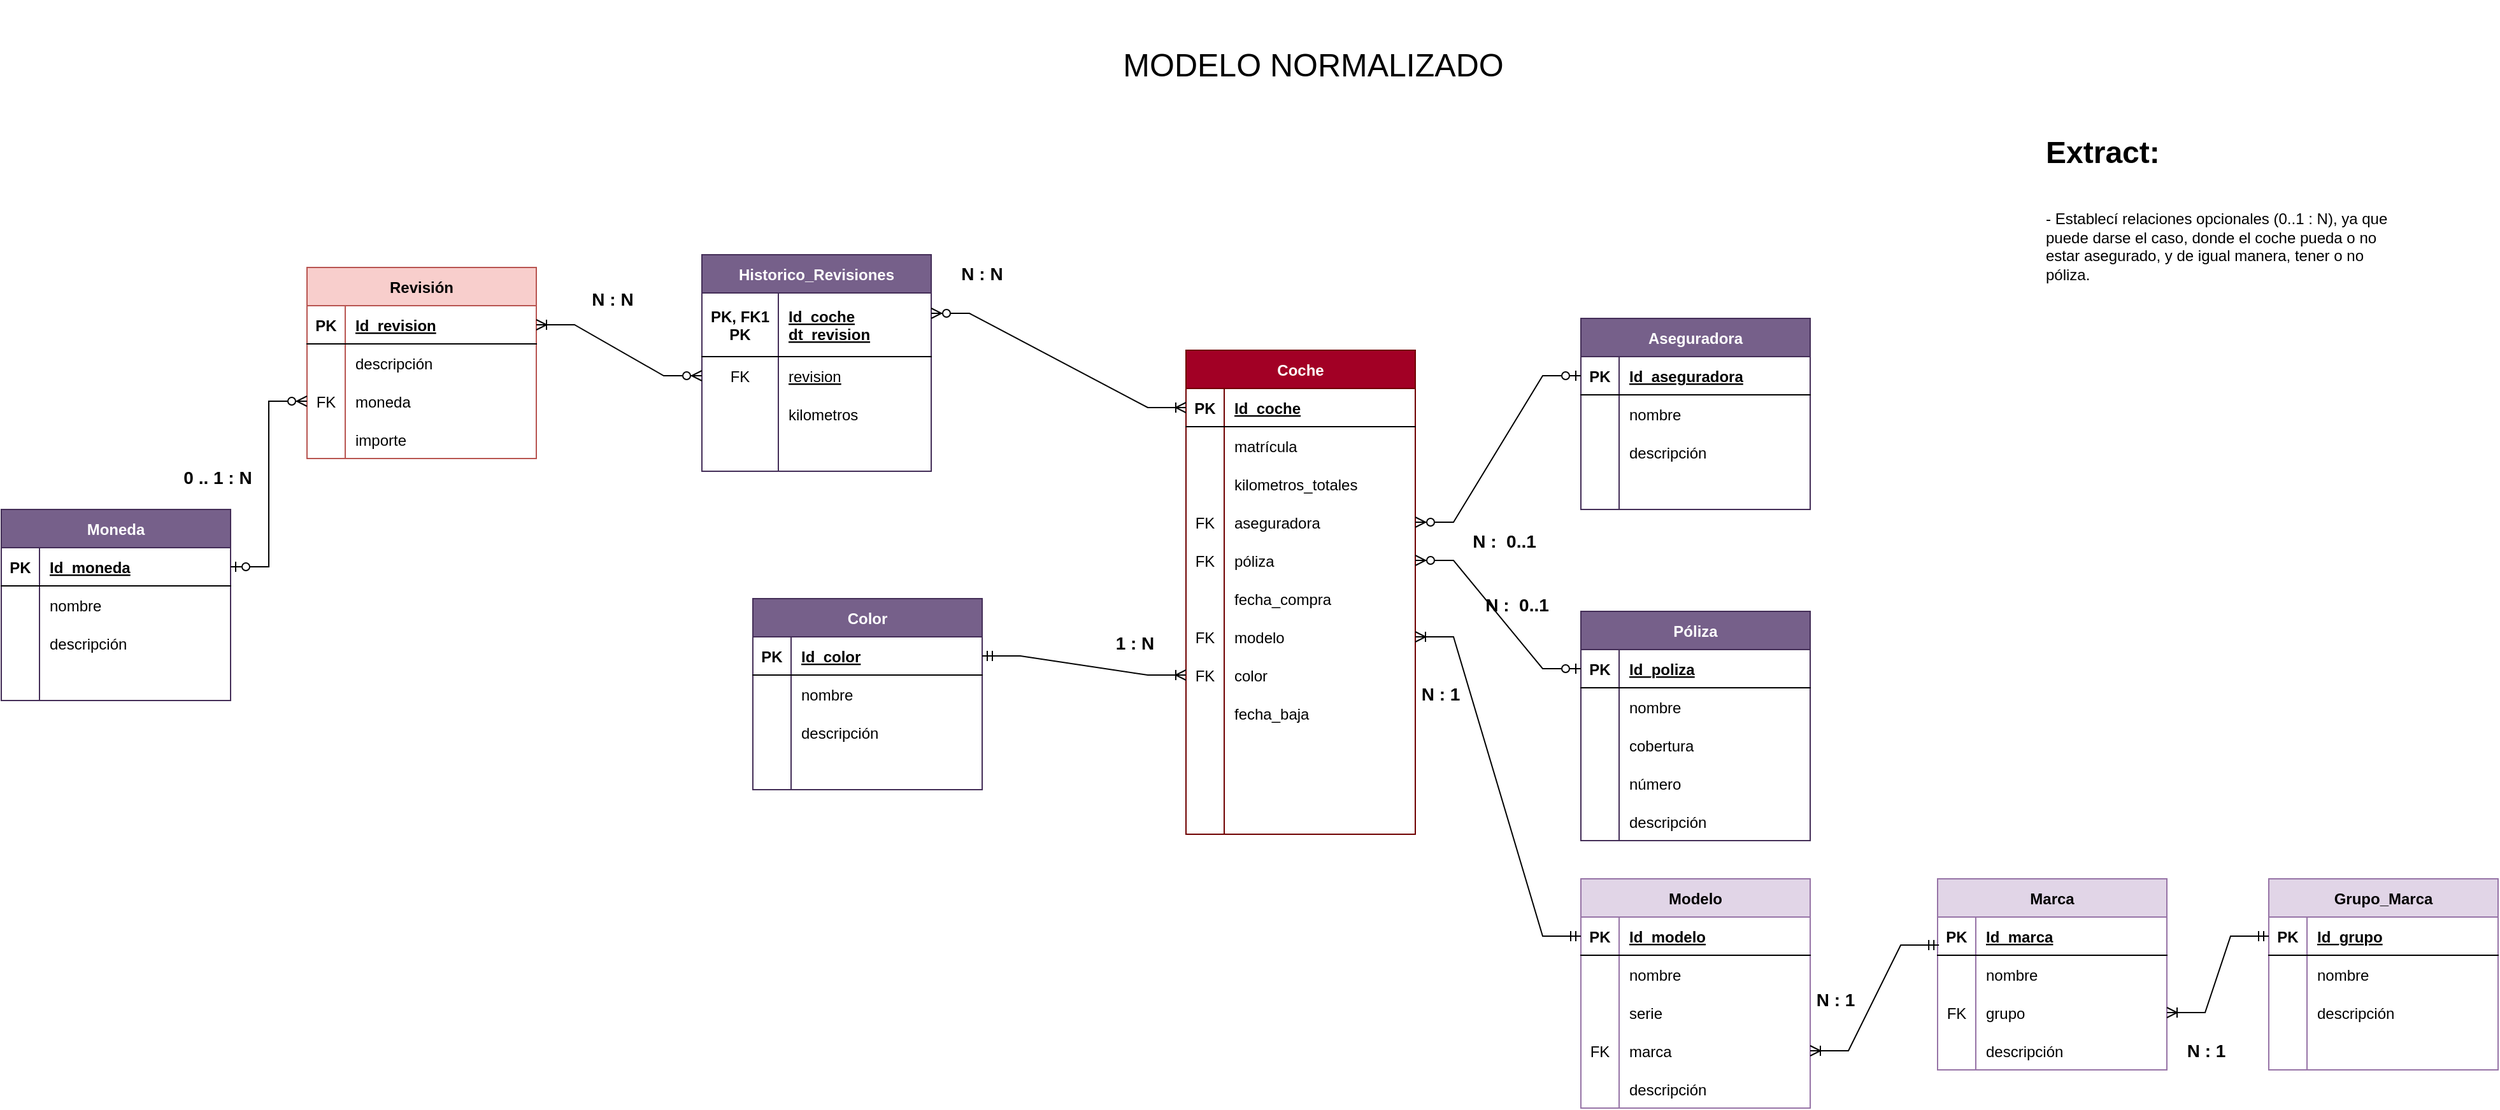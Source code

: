 <mxfile version="20.8.10" type="device" pages="2"><diagram name="Página-1" id="Ttzqd0KKQvtKkeC0jYuQ"><mxGraphModel dx="2261" dy="2076" grid="1" gridSize="10" guides="1" tooltips="1" connect="1" arrows="1" fold="1" page="1" pageScale="1" pageWidth="827" pageHeight="1169" math="0" shadow="0"><root><mxCell id="0"/><mxCell id="1" parent="0"/><mxCell id="eemQWRP7Z3--IXU_xwRp-30" value="Coche" style="shape=table;startSize=30;container=1;collapsible=1;childLayout=tableLayout;fixedRows=1;rowLines=0;fontStyle=1;align=center;resizeLast=1;fillColor=#a20025;fontColor=#ffffff;strokeColor=#6F0000;" parent="1" vertex="1"><mxGeometry x="410" y="165" width="180" height="380" as="geometry"/></mxCell><mxCell id="eemQWRP7Z3--IXU_xwRp-31" value="" style="shape=tableRow;horizontal=0;startSize=0;swimlaneHead=0;swimlaneBody=0;fillColor=none;collapsible=0;dropTarget=0;points=[[0,0.5],[1,0.5]];portConstraint=eastwest;top=0;left=0;right=0;bottom=1;" parent="eemQWRP7Z3--IXU_xwRp-30" vertex="1"><mxGeometry y="30" width="180" height="30" as="geometry"/></mxCell><mxCell id="eemQWRP7Z3--IXU_xwRp-32" value="PK" style="shape=partialRectangle;connectable=0;fillColor=none;top=0;left=0;bottom=0;right=0;fontStyle=1;overflow=hidden;" parent="eemQWRP7Z3--IXU_xwRp-31" vertex="1"><mxGeometry width="30" height="30" as="geometry"><mxRectangle width="30" height="30" as="alternateBounds"/></mxGeometry></mxCell><mxCell id="eemQWRP7Z3--IXU_xwRp-33" value="Id_coche" style="shape=partialRectangle;connectable=0;fillColor=none;top=0;left=0;bottom=0;right=0;align=left;spacingLeft=6;fontStyle=5;overflow=hidden;" parent="eemQWRP7Z3--IXU_xwRp-31" vertex="1"><mxGeometry x="30" width="150" height="30" as="geometry"><mxRectangle width="150" height="30" as="alternateBounds"/></mxGeometry></mxCell><mxCell id="eemQWRP7Z3--IXU_xwRp-34" value="" style="shape=tableRow;horizontal=0;startSize=0;swimlaneHead=0;swimlaneBody=0;fillColor=none;collapsible=0;dropTarget=0;points=[[0,0.5],[1,0.5]];portConstraint=eastwest;top=0;left=0;right=0;bottom=0;" parent="eemQWRP7Z3--IXU_xwRp-30" vertex="1"><mxGeometry y="60" width="180" height="30" as="geometry"/></mxCell><mxCell id="eemQWRP7Z3--IXU_xwRp-35" value="" style="shape=partialRectangle;connectable=0;fillColor=none;top=0;left=0;bottom=0;right=0;editable=1;overflow=hidden;" parent="eemQWRP7Z3--IXU_xwRp-34" vertex="1"><mxGeometry width="30" height="30" as="geometry"><mxRectangle width="30" height="30" as="alternateBounds"/></mxGeometry></mxCell><mxCell id="eemQWRP7Z3--IXU_xwRp-36" value="matrícula" style="shape=partialRectangle;connectable=0;fillColor=none;top=0;left=0;bottom=0;right=0;align=left;spacingLeft=6;overflow=hidden;" parent="eemQWRP7Z3--IXU_xwRp-34" vertex="1"><mxGeometry x="30" width="150" height="30" as="geometry"><mxRectangle width="150" height="30" as="alternateBounds"/></mxGeometry></mxCell><mxCell id="eemQWRP7Z3--IXU_xwRp-40" value="" style="shape=tableRow;horizontal=0;startSize=0;swimlaneHead=0;swimlaneBody=0;fillColor=none;collapsible=0;dropTarget=0;points=[[0,0.5],[1,0.5]];portConstraint=eastwest;top=0;left=0;right=0;bottom=0;" parent="eemQWRP7Z3--IXU_xwRp-30" vertex="1"><mxGeometry y="90" width="180" height="30" as="geometry"/></mxCell><mxCell id="eemQWRP7Z3--IXU_xwRp-41" value="" style="shape=partialRectangle;connectable=0;fillColor=none;top=0;left=0;bottom=0;right=0;editable=1;overflow=hidden;" parent="eemQWRP7Z3--IXU_xwRp-40" vertex="1"><mxGeometry width="30" height="30" as="geometry"><mxRectangle width="30" height="30" as="alternateBounds"/></mxGeometry></mxCell><mxCell id="eemQWRP7Z3--IXU_xwRp-42" value="kilometros_totales" style="shape=partialRectangle;connectable=0;fillColor=none;top=0;left=0;bottom=0;right=0;align=left;spacingLeft=6;overflow=hidden;" parent="eemQWRP7Z3--IXU_xwRp-40" vertex="1"><mxGeometry x="30" width="150" height="30" as="geometry"><mxRectangle width="150" height="30" as="alternateBounds"/></mxGeometry></mxCell><mxCell id="eemQWRP7Z3--IXU_xwRp-43" value="" style="shape=tableRow;horizontal=0;startSize=0;swimlaneHead=0;swimlaneBody=0;fillColor=none;collapsible=0;dropTarget=0;points=[[0,0.5],[1,0.5]];portConstraint=eastwest;top=0;left=0;right=0;bottom=0;" parent="eemQWRP7Z3--IXU_xwRp-30" vertex="1"><mxGeometry y="120" width="180" height="30" as="geometry"/></mxCell><mxCell id="eemQWRP7Z3--IXU_xwRp-44" value="FK" style="shape=partialRectangle;connectable=0;fillColor=none;top=0;left=0;bottom=0;right=0;editable=1;overflow=hidden;" parent="eemQWRP7Z3--IXU_xwRp-43" vertex="1"><mxGeometry width="30" height="30" as="geometry"><mxRectangle width="30" height="30" as="alternateBounds"/></mxGeometry></mxCell><mxCell id="eemQWRP7Z3--IXU_xwRp-45" value="aseguradora " style="shape=partialRectangle;connectable=0;fillColor=none;top=0;left=0;bottom=0;right=0;align=left;spacingLeft=6;overflow=hidden;" parent="eemQWRP7Z3--IXU_xwRp-43" vertex="1"><mxGeometry x="30" width="150" height="30" as="geometry"><mxRectangle width="150" height="30" as="alternateBounds"/></mxGeometry></mxCell><mxCell id="eemQWRP7Z3--IXU_xwRp-46" value="" style="shape=tableRow;horizontal=0;startSize=0;swimlaneHead=0;swimlaneBody=0;fillColor=none;collapsible=0;dropTarget=0;points=[[0,0.5],[1,0.5]];portConstraint=eastwest;top=0;left=0;right=0;bottom=0;" parent="eemQWRP7Z3--IXU_xwRp-30" vertex="1"><mxGeometry y="150" width="180" height="30" as="geometry"/></mxCell><mxCell id="eemQWRP7Z3--IXU_xwRp-47" value="FK" style="shape=partialRectangle;connectable=0;fillColor=none;top=0;left=0;bottom=0;right=0;editable=1;overflow=hidden;" parent="eemQWRP7Z3--IXU_xwRp-46" vertex="1"><mxGeometry width="30" height="30" as="geometry"><mxRectangle width="30" height="30" as="alternateBounds"/></mxGeometry></mxCell><mxCell id="eemQWRP7Z3--IXU_xwRp-48" value="póliza  " style="shape=partialRectangle;connectable=0;fillColor=none;top=0;left=0;bottom=0;right=0;align=left;spacingLeft=6;overflow=hidden;" parent="eemQWRP7Z3--IXU_xwRp-46" vertex="1"><mxGeometry x="30" width="150" height="30" as="geometry"><mxRectangle width="150" height="30" as="alternateBounds"/></mxGeometry></mxCell><mxCell id="eemQWRP7Z3--IXU_xwRp-49" value="" style="shape=tableRow;horizontal=0;startSize=0;swimlaneHead=0;swimlaneBody=0;fillColor=none;collapsible=0;dropTarget=0;points=[[0,0.5],[1,0.5]];portConstraint=eastwest;top=0;left=0;right=0;bottom=0;" parent="eemQWRP7Z3--IXU_xwRp-30" vertex="1"><mxGeometry y="180" width="180" height="30" as="geometry"/></mxCell><mxCell id="eemQWRP7Z3--IXU_xwRp-50" value="" style="shape=partialRectangle;connectable=0;fillColor=none;top=0;left=0;bottom=0;right=0;editable=1;overflow=hidden;" parent="eemQWRP7Z3--IXU_xwRp-49" vertex="1"><mxGeometry width="30" height="30" as="geometry"><mxRectangle width="30" height="30" as="alternateBounds"/></mxGeometry></mxCell><mxCell id="eemQWRP7Z3--IXU_xwRp-51" value="fecha_compra" style="shape=partialRectangle;connectable=0;fillColor=none;top=0;left=0;bottom=0;right=0;align=left;spacingLeft=6;overflow=hidden;" parent="eemQWRP7Z3--IXU_xwRp-49" vertex="1"><mxGeometry x="30" width="150" height="30" as="geometry"><mxRectangle width="150" height="30" as="alternateBounds"/></mxGeometry></mxCell><mxCell id="eemQWRP7Z3--IXU_xwRp-52" value="" style="shape=tableRow;horizontal=0;startSize=0;swimlaneHead=0;swimlaneBody=0;fillColor=none;collapsible=0;dropTarget=0;points=[[0,0.5],[1,0.5]];portConstraint=eastwest;top=0;left=0;right=0;bottom=0;" parent="eemQWRP7Z3--IXU_xwRp-30" vertex="1"><mxGeometry y="210" width="180" height="30" as="geometry"/></mxCell><mxCell id="eemQWRP7Z3--IXU_xwRp-53" value="FK" style="shape=partialRectangle;connectable=0;fillColor=none;top=0;left=0;bottom=0;right=0;editable=1;overflow=hidden;" parent="eemQWRP7Z3--IXU_xwRp-52" vertex="1"><mxGeometry width="30" height="30" as="geometry"><mxRectangle width="30" height="30" as="alternateBounds"/></mxGeometry></mxCell><mxCell id="eemQWRP7Z3--IXU_xwRp-54" value="modelo " style="shape=partialRectangle;connectable=0;fillColor=none;top=0;left=0;bottom=0;right=0;align=left;spacingLeft=6;overflow=hidden;" parent="eemQWRP7Z3--IXU_xwRp-52" vertex="1"><mxGeometry x="30" width="150" height="30" as="geometry"><mxRectangle width="150" height="30" as="alternateBounds"/></mxGeometry></mxCell><mxCell id="eemQWRP7Z3--IXU_xwRp-61" value="" style="shape=tableRow;horizontal=0;startSize=0;swimlaneHead=0;swimlaneBody=0;fillColor=none;collapsible=0;dropTarget=0;points=[[0,0.5],[1,0.5]];portConstraint=eastwest;top=0;left=0;right=0;bottom=0;" parent="eemQWRP7Z3--IXU_xwRp-30" vertex="1"><mxGeometry y="240" width="180" height="30" as="geometry"/></mxCell><mxCell id="eemQWRP7Z3--IXU_xwRp-62" value="FK" style="shape=partialRectangle;connectable=0;fillColor=none;top=0;left=0;bottom=0;right=0;editable=1;overflow=hidden;" parent="eemQWRP7Z3--IXU_xwRp-61" vertex="1"><mxGeometry width="30" height="30" as="geometry"><mxRectangle width="30" height="30" as="alternateBounds"/></mxGeometry></mxCell><mxCell id="eemQWRP7Z3--IXU_xwRp-63" value="color" style="shape=partialRectangle;connectable=0;fillColor=none;top=0;left=0;bottom=0;right=0;align=left;spacingLeft=6;overflow=hidden;" parent="eemQWRP7Z3--IXU_xwRp-61" vertex="1"><mxGeometry x="30" width="150" height="30" as="geometry"><mxRectangle width="150" height="30" as="alternateBounds"/></mxGeometry></mxCell><mxCell id="eemQWRP7Z3--IXU_xwRp-64" value="" style="shape=tableRow;horizontal=0;startSize=0;swimlaneHead=0;swimlaneBody=0;fillColor=none;collapsible=0;dropTarget=0;points=[[0,0.5],[1,0.5]];portConstraint=eastwest;top=0;left=0;right=0;bottom=0;" parent="eemQWRP7Z3--IXU_xwRp-30" vertex="1"><mxGeometry y="270" width="180" height="30" as="geometry"/></mxCell><mxCell id="eemQWRP7Z3--IXU_xwRp-65" value="" style="shape=partialRectangle;connectable=0;fillColor=none;top=0;left=0;bottom=0;right=0;editable=1;overflow=hidden;" parent="eemQWRP7Z3--IXU_xwRp-64" vertex="1"><mxGeometry width="30" height="30" as="geometry"><mxRectangle width="30" height="30" as="alternateBounds"/></mxGeometry></mxCell><mxCell id="eemQWRP7Z3--IXU_xwRp-66" value="fecha_baja " style="shape=partialRectangle;connectable=0;fillColor=none;top=0;left=0;bottom=0;right=0;align=left;spacingLeft=6;overflow=hidden;" parent="eemQWRP7Z3--IXU_xwRp-64" vertex="1"><mxGeometry x="30" width="150" height="30" as="geometry"><mxRectangle width="150" height="30" as="alternateBounds"/></mxGeometry></mxCell><mxCell id="eemQWRP7Z3--IXU_xwRp-58" value="" style="shape=tableRow;horizontal=0;startSize=0;swimlaneHead=0;swimlaneBody=0;fillColor=none;collapsible=0;dropTarget=0;points=[[0,0.5],[1,0.5]];portConstraint=eastwest;top=0;left=0;right=0;bottom=0;" parent="eemQWRP7Z3--IXU_xwRp-30" vertex="1"><mxGeometry y="300" width="180" height="30" as="geometry"/></mxCell><mxCell id="eemQWRP7Z3--IXU_xwRp-59" value="" style="shape=partialRectangle;connectable=0;fillColor=none;top=0;left=0;bottom=0;right=0;editable=1;overflow=hidden;" parent="eemQWRP7Z3--IXU_xwRp-58" vertex="1"><mxGeometry width="30" height="30" as="geometry"><mxRectangle width="30" height="30" as="alternateBounds"/></mxGeometry></mxCell><mxCell id="eemQWRP7Z3--IXU_xwRp-60" value="" style="shape=partialRectangle;connectable=0;fillColor=none;top=0;left=0;bottom=0;right=0;align=left;spacingLeft=6;overflow=hidden;" parent="eemQWRP7Z3--IXU_xwRp-58" vertex="1"><mxGeometry x="30" width="150" height="30" as="geometry"><mxRectangle width="150" height="30" as="alternateBounds"/></mxGeometry></mxCell><mxCell id="eemQWRP7Z3--IXU_xwRp-67" value="" style="shape=tableRow;horizontal=0;startSize=0;swimlaneHead=0;swimlaneBody=0;fillColor=none;collapsible=0;dropTarget=0;points=[[0,0.5],[1,0.5]];portConstraint=eastwest;top=0;left=0;right=0;bottom=0;" parent="eemQWRP7Z3--IXU_xwRp-30" vertex="1"><mxGeometry y="330" width="180" height="30" as="geometry"/></mxCell><mxCell id="eemQWRP7Z3--IXU_xwRp-68" value="" style="shape=partialRectangle;connectable=0;fillColor=none;top=0;left=0;bottom=0;right=0;editable=1;overflow=hidden;" parent="eemQWRP7Z3--IXU_xwRp-67" vertex="1"><mxGeometry width="30" height="30" as="geometry"><mxRectangle width="30" height="30" as="alternateBounds"/></mxGeometry></mxCell><mxCell id="eemQWRP7Z3--IXU_xwRp-69" value="" style="shape=partialRectangle;connectable=0;fillColor=none;top=0;left=0;bottom=0;right=0;align=left;spacingLeft=6;overflow=hidden;" parent="eemQWRP7Z3--IXU_xwRp-67" vertex="1"><mxGeometry x="30" width="150" height="30" as="geometry"><mxRectangle width="150" height="30" as="alternateBounds"/></mxGeometry></mxCell><mxCell id="eemQWRP7Z3--IXU_xwRp-70" value="" style="shape=tableRow;horizontal=0;startSize=0;swimlaneHead=0;swimlaneBody=0;fillColor=none;collapsible=0;dropTarget=0;points=[[0,0.5],[1,0.5]];portConstraint=eastwest;top=0;left=0;right=0;bottom=0;" parent="eemQWRP7Z3--IXU_xwRp-30" vertex="1"><mxGeometry y="360" width="180" height="20" as="geometry"/></mxCell><mxCell id="eemQWRP7Z3--IXU_xwRp-71" value="" style="shape=partialRectangle;connectable=0;fillColor=none;top=0;left=0;bottom=0;right=0;editable=1;overflow=hidden;" parent="eemQWRP7Z3--IXU_xwRp-70" vertex="1"><mxGeometry width="30" height="20" as="geometry"><mxRectangle width="30" height="20" as="alternateBounds"/></mxGeometry></mxCell><mxCell id="eemQWRP7Z3--IXU_xwRp-72" value="" style="shape=partialRectangle;connectable=0;fillColor=none;top=0;left=0;bottom=0;right=0;align=left;spacingLeft=6;overflow=hidden;" parent="eemQWRP7Z3--IXU_xwRp-70" vertex="1"><mxGeometry x="30" width="150" height="20" as="geometry"><mxRectangle width="150" height="20" as="alternateBounds"/></mxGeometry></mxCell><mxCell id="eemQWRP7Z3--IXU_xwRp-73" value="Aseguradora" style="shape=table;startSize=30;container=1;collapsible=1;childLayout=tableLayout;fixedRows=1;rowLines=0;fontStyle=1;align=center;resizeLast=1;fillColor=#76608a;fontColor=#ffffff;strokeColor=#432D57;" parent="1" vertex="1"><mxGeometry x="720" y="140" width="180" height="150" as="geometry"/></mxCell><mxCell id="eemQWRP7Z3--IXU_xwRp-74" value="" style="shape=tableRow;horizontal=0;startSize=0;swimlaneHead=0;swimlaneBody=0;fillColor=none;collapsible=0;dropTarget=0;points=[[0,0.5],[1,0.5]];portConstraint=eastwest;top=0;left=0;right=0;bottom=1;" parent="eemQWRP7Z3--IXU_xwRp-73" vertex="1"><mxGeometry y="30" width="180" height="30" as="geometry"/></mxCell><mxCell id="eemQWRP7Z3--IXU_xwRp-75" value="PK" style="shape=partialRectangle;connectable=0;fillColor=none;top=0;left=0;bottom=0;right=0;fontStyle=1;overflow=hidden;" parent="eemQWRP7Z3--IXU_xwRp-74" vertex="1"><mxGeometry width="30" height="30" as="geometry"><mxRectangle width="30" height="30" as="alternateBounds"/></mxGeometry></mxCell><mxCell id="eemQWRP7Z3--IXU_xwRp-76" value="Id_aseguradora" style="shape=partialRectangle;connectable=0;fillColor=none;top=0;left=0;bottom=0;right=0;align=left;spacingLeft=6;fontStyle=5;overflow=hidden;" parent="eemQWRP7Z3--IXU_xwRp-74" vertex="1"><mxGeometry x="30" width="150" height="30" as="geometry"><mxRectangle width="150" height="30" as="alternateBounds"/></mxGeometry></mxCell><mxCell id="eemQWRP7Z3--IXU_xwRp-77" value="" style="shape=tableRow;horizontal=0;startSize=0;swimlaneHead=0;swimlaneBody=0;fillColor=none;collapsible=0;dropTarget=0;points=[[0,0.5],[1,0.5]];portConstraint=eastwest;top=0;left=0;right=0;bottom=0;" parent="eemQWRP7Z3--IXU_xwRp-73" vertex="1"><mxGeometry y="60" width="180" height="30" as="geometry"/></mxCell><mxCell id="eemQWRP7Z3--IXU_xwRp-78" value="" style="shape=partialRectangle;connectable=0;fillColor=none;top=0;left=0;bottom=0;right=0;editable=1;overflow=hidden;" parent="eemQWRP7Z3--IXU_xwRp-77" vertex="1"><mxGeometry width="30" height="30" as="geometry"><mxRectangle width="30" height="30" as="alternateBounds"/></mxGeometry></mxCell><mxCell id="eemQWRP7Z3--IXU_xwRp-79" value="nombre" style="shape=partialRectangle;connectable=0;fillColor=none;top=0;left=0;bottom=0;right=0;align=left;spacingLeft=6;overflow=hidden;" parent="eemQWRP7Z3--IXU_xwRp-77" vertex="1"><mxGeometry x="30" width="150" height="30" as="geometry"><mxRectangle width="150" height="30" as="alternateBounds"/></mxGeometry></mxCell><mxCell id="eemQWRP7Z3--IXU_xwRp-80" value="" style="shape=tableRow;horizontal=0;startSize=0;swimlaneHead=0;swimlaneBody=0;fillColor=none;collapsible=0;dropTarget=0;points=[[0,0.5],[1,0.5]];portConstraint=eastwest;top=0;left=0;right=0;bottom=0;" parent="eemQWRP7Z3--IXU_xwRp-73" vertex="1"><mxGeometry y="90" width="180" height="30" as="geometry"/></mxCell><mxCell id="eemQWRP7Z3--IXU_xwRp-81" value="" style="shape=partialRectangle;connectable=0;fillColor=none;top=0;left=0;bottom=0;right=0;editable=1;overflow=hidden;" parent="eemQWRP7Z3--IXU_xwRp-80" vertex="1"><mxGeometry width="30" height="30" as="geometry"><mxRectangle width="30" height="30" as="alternateBounds"/></mxGeometry></mxCell><mxCell id="eemQWRP7Z3--IXU_xwRp-82" value="descripción" style="shape=partialRectangle;connectable=0;fillColor=none;top=0;left=0;bottom=0;right=0;align=left;spacingLeft=6;overflow=hidden;" parent="eemQWRP7Z3--IXU_xwRp-80" vertex="1"><mxGeometry x="30" width="150" height="30" as="geometry"><mxRectangle width="150" height="30" as="alternateBounds"/></mxGeometry></mxCell><mxCell id="eemQWRP7Z3--IXU_xwRp-83" value="" style="shape=tableRow;horizontal=0;startSize=0;swimlaneHead=0;swimlaneBody=0;fillColor=none;collapsible=0;dropTarget=0;points=[[0,0.5],[1,0.5]];portConstraint=eastwest;top=0;left=0;right=0;bottom=0;" parent="eemQWRP7Z3--IXU_xwRp-73" vertex="1"><mxGeometry y="120" width="180" height="30" as="geometry"/></mxCell><mxCell id="eemQWRP7Z3--IXU_xwRp-84" value="" style="shape=partialRectangle;connectable=0;fillColor=none;top=0;left=0;bottom=0;right=0;editable=1;overflow=hidden;" parent="eemQWRP7Z3--IXU_xwRp-83" vertex="1"><mxGeometry width="30" height="30" as="geometry"><mxRectangle width="30" height="30" as="alternateBounds"/></mxGeometry></mxCell><mxCell id="eemQWRP7Z3--IXU_xwRp-85" value="" style="shape=partialRectangle;connectable=0;fillColor=none;top=0;left=0;bottom=0;right=0;align=left;spacingLeft=6;overflow=hidden;" parent="eemQWRP7Z3--IXU_xwRp-83" vertex="1"><mxGeometry x="30" width="150" height="30" as="geometry"><mxRectangle width="150" height="30" as="alternateBounds"/></mxGeometry></mxCell><mxCell id="eemQWRP7Z3--IXU_xwRp-87" value="Póliza" style="shape=table;startSize=30;container=1;collapsible=1;childLayout=tableLayout;fixedRows=1;rowLines=0;fontStyle=1;align=center;resizeLast=1;fillColor=#76608a;fontColor=#ffffff;strokeColor=#432D57;" parent="1" vertex="1"><mxGeometry x="720" y="370" width="180" height="180" as="geometry"/></mxCell><mxCell id="eemQWRP7Z3--IXU_xwRp-88" value="" style="shape=tableRow;horizontal=0;startSize=0;swimlaneHead=0;swimlaneBody=0;fillColor=none;collapsible=0;dropTarget=0;points=[[0,0.5],[1,0.5]];portConstraint=eastwest;top=0;left=0;right=0;bottom=1;" parent="eemQWRP7Z3--IXU_xwRp-87" vertex="1"><mxGeometry y="30" width="180" height="30" as="geometry"/></mxCell><mxCell id="eemQWRP7Z3--IXU_xwRp-89" value="PK" style="shape=partialRectangle;connectable=0;fillColor=none;top=0;left=0;bottom=0;right=0;fontStyle=1;overflow=hidden;" parent="eemQWRP7Z3--IXU_xwRp-88" vertex="1"><mxGeometry width="30" height="30" as="geometry"><mxRectangle width="30" height="30" as="alternateBounds"/></mxGeometry></mxCell><mxCell id="eemQWRP7Z3--IXU_xwRp-90" value="Id_poliza" style="shape=partialRectangle;connectable=0;fillColor=none;top=0;left=0;bottom=0;right=0;align=left;spacingLeft=6;fontStyle=5;overflow=hidden;" parent="eemQWRP7Z3--IXU_xwRp-88" vertex="1"><mxGeometry x="30" width="150" height="30" as="geometry"><mxRectangle width="150" height="30" as="alternateBounds"/></mxGeometry></mxCell><mxCell id="eemQWRP7Z3--IXU_xwRp-91" value="" style="shape=tableRow;horizontal=0;startSize=0;swimlaneHead=0;swimlaneBody=0;fillColor=none;collapsible=0;dropTarget=0;points=[[0,0.5],[1,0.5]];portConstraint=eastwest;top=0;left=0;right=0;bottom=0;" parent="eemQWRP7Z3--IXU_xwRp-87" vertex="1"><mxGeometry y="60" width="180" height="30" as="geometry"/></mxCell><mxCell id="eemQWRP7Z3--IXU_xwRp-92" value="" style="shape=partialRectangle;connectable=0;fillColor=none;top=0;left=0;bottom=0;right=0;editable=1;overflow=hidden;" parent="eemQWRP7Z3--IXU_xwRp-91" vertex="1"><mxGeometry width="30" height="30" as="geometry"><mxRectangle width="30" height="30" as="alternateBounds"/></mxGeometry></mxCell><mxCell id="eemQWRP7Z3--IXU_xwRp-93" value="nombre" style="shape=partialRectangle;connectable=0;fillColor=none;top=0;left=0;bottom=0;right=0;align=left;spacingLeft=6;overflow=hidden;" parent="eemQWRP7Z3--IXU_xwRp-91" vertex="1"><mxGeometry x="30" width="150" height="30" as="geometry"><mxRectangle width="150" height="30" as="alternateBounds"/></mxGeometry></mxCell><mxCell id="eemQWRP7Z3--IXU_xwRp-94" value="" style="shape=tableRow;horizontal=0;startSize=0;swimlaneHead=0;swimlaneBody=0;fillColor=none;collapsible=0;dropTarget=0;points=[[0,0.5],[1,0.5]];portConstraint=eastwest;top=0;left=0;right=0;bottom=0;" parent="eemQWRP7Z3--IXU_xwRp-87" vertex="1"><mxGeometry y="90" width="180" height="30" as="geometry"/></mxCell><mxCell id="eemQWRP7Z3--IXU_xwRp-95" value="" style="shape=partialRectangle;connectable=0;fillColor=none;top=0;left=0;bottom=0;right=0;editable=1;overflow=hidden;" parent="eemQWRP7Z3--IXU_xwRp-94" vertex="1"><mxGeometry width="30" height="30" as="geometry"><mxRectangle width="30" height="30" as="alternateBounds"/></mxGeometry></mxCell><mxCell id="eemQWRP7Z3--IXU_xwRp-96" value="cobertura" style="shape=partialRectangle;connectable=0;fillColor=none;top=0;left=0;bottom=0;right=0;align=left;spacingLeft=6;overflow=hidden;" parent="eemQWRP7Z3--IXU_xwRp-94" vertex="1"><mxGeometry x="30" width="150" height="30" as="geometry"><mxRectangle width="150" height="30" as="alternateBounds"/></mxGeometry></mxCell><mxCell id="eemQWRP7Z3--IXU_xwRp-97" value="" style="shape=tableRow;horizontal=0;startSize=0;swimlaneHead=0;swimlaneBody=0;fillColor=none;collapsible=0;dropTarget=0;points=[[0,0.5],[1,0.5]];portConstraint=eastwest;top=0;left=0;right=0;bottom=0;" parent="eemQWRP7Z3--IXU_xwRp-87" vertex="1"><mxGeometry y="120" width="180" height="30" as="geometry"/></mxCell><mxCell id="eemQWRP7Z3--IXU_xwRp-98" value="" style="shape=partialRectangle;connectable=0;fillColor=none;top=0;left=0;bottom=0;right=0;editable=1;overflow=hidden;" parent="eemQWRP7Z3--IXU_xwRp-97" vertex="1"><mxGeometry width="30" height="30" as="geometry"><mxRectangle width="30" height="30" as="alternateBounds"/></mxGeometry></mxCell><mxCell id="eemQWRP7Z3--IXU_xwRp-99" value="número" style="shape=partialRectangle;connectable=0;fillColor=none;top=0;left=0;bottom=0;right=0;align=left;spacingLeft=6;overflow=hidden;" parent="eemQWRP7Z3--IXU_xwRp-97" vertex="1"><mxGeometry x="30" width="150" height="30" as="geometry"><mxRectangle width="150" height="30" as="alternateBounds"/></mxGeometry></mxCell><mxCell id="pmSK5OvuorYe9TzL7UHn-15" value="" style="shape=tableRow;horizontal=0;startSize=0;swimlaneHead=0;swimlaneBody=0;fillColor=none;collapsible=0;dropTarget=0;points=[[0,0.5],[1,0.5]];portConstraint=eastwest;top=0;left=0;right=0;bottom=0;" vertex="1" parent="eemQWRP7Z3--IXU_xwRp-87"><mxGeometry y="150" width="180" height="30" as="geometry"/></mxCell><mxCell id="pmSK5OvuorYe9TzL7UHn-16" value="" style="shape=partialRectangle;connectable=0;fillColor=none;top=0;left=0;bottom=0;right=0;editable=1;overflow=hidden;" vertex="1" parent="pmSK5OvuorYe9TzL7UHn-15"><mxGeometry width="30" height="30" as="geometry"><mxRectangle width="30" height="30" as="alternateBounds"/></mxGeometry></mxCell><mxCell id="pmSK5OvuorYe9TzL7UHn-17" value="descripción" style="shape=partialRectangle;connectable=0;fillColor=none;top=0;left=0;bottom=0;right=0;align=left;spacingLeft=6;overflow=hidden;" vertex="1" parent="pmSK5OvuorYe9TzL7UHn-15"><mxGeometry x="30" width="150" height="30" as="geometry"><mxRectangle width="150" height="30" as="alternateBounds"/></mxGeometry></mxCell><mxCell id="eemQWRP7Z3--IXU_xwRp-101" value="Modelo" style="shape=table;startSize=30;container=1;collapsible=1;childLayout=tableLayout;fixedRows=1;rowLines=0;fontStyle=1;align=center;resizeLast=1;fillColor=#e1d5e7;strokeColor=#9673a6;" parent="1" vertex="1"><mxGeometry x="720" y="580" width="180" height="180" as="geometry"/></mxCell><mxCell id="eemQWRP7Z3--IXU_xwRp-102" value="" style="shape=tableRow;horizontal=0;startSize=0;swimlaneHead=0;swimlaneBody=0;fillColor=none;collapsible=0;dropTarget=0;points=[[0,0.5],[1,0.5]];portConstraint=eastwest;top=0;left=0;right=0;bottom=1;" parent="eemQWRP7Z3--IXU_xwRp-101" vertex="1"><mxGeometry y="30" width="180" height="30" as="geometry"/></mxCell><mxCell id="eemQWRP7Z3--IXU_xwRp-103" value="PK" style="shape=partialRectangle;connectable=0;fillColor=none;top=0;left=0;bottom=0;right=0;fontStyle=1;overflow=hidden;" parent="eemQWRP7Z3--IXU_xwRp-102" vertex="1"><mxGeometry width="30" height="30" as="geometry"><mxRectangle width="30" height="30" as="alternateBounds"/></mxGeometry></mxCell><mxCell id="eemQWRP7Z3--IXU_xwRp-104" value="Id_modelo" style="shape=partialRectangle;connectable=0;fillColor=none;top=0;left=0;bottom=0;right=0;align=left;spacingLeft=6;fontStyle=5;overflow=hidden;" parent="eemQWRP7Z3--IXU_xwRp-102" vertex="1"><mxGeometry x="30" width="150" height="30" as="geometry"><mxRectangle width="150" height="30" as="alternateBounds"/></mxGeometry></mxCell><mxCell id="eemQWRP7Z3--IXU_xwRp-105" value="" style="shape=tableRow;horizontal=0;startSize=0;swimlaneHead=0;swimlaneBody=0;fillColor=none;collapsible=0;dropTarget=0;points=[[0,0.5],[1,0.5]];portConstraint=eastwest;top=0;left=0;right=0;bottom=0;" parent="eemQWRP7Z3--IXU_xwRp-101" vertex="1"><mxGeometry y="60" width="180" height="30" as="geometry"/></mxCell><mxCell id="eemQWRP7Z3--IXU_xwRp-106" value="" style="shape=partialRectangle;connectable=0;fillColor=none;top=0;left=0;bottom=0;right=0;editable=1;overflow=hidden;" parent="eemQWRP7Z3--IXU_xwRp-105" vertex="1"><mxGeometry width="30" height="30" as="geometry"><mxRectangle width="30" height="30" as="alternateBounds"/></mxGeometry></mxCell><mxCell id="eemQWRP7Z3--IXU_xwRp-107" value="nombre" style="shape=partialRectangle;connectable=0;fillColor=none;top=0;left=0;bottom=0;right=0;align=left;spacingLeft=6;overflow=hidden;" parent="eemQWRP7Z3--IXU_xwRp-105" vertex="1"><mxGeometry x="30" width="150" height="30" as="geometry"><mxRectangle width="150" height="30" as="alternateBounds"/></mxGeometry></mxCell><mxCell id="eemQWRP7Z3--IXU_xwRp-108" value="" style="shape=tableRow;horizontal=0;startSize=0;swimlaneHead=0;swimlaneBody=0;fillColor=none;collapsible=0;dropTarget=0;points=[[0,0.5],[1,0.5]];portConstraint=eastwest;top=0;left=0;right=0;bottom=0;" parent="eemQWRP7Z3--IXU_xwRp-101" vertex="1"><mxGeometry y="90" width="180" height="30" as="geometry"/></mxCell><mxCell id="eemQWRP7Z3--IXU_xwRp-109" value="" style="shape=partialRectangle;connectable=0;fillColor=none;top=0;left=0;bottom=0;right=0;editable=1;overflow=hidden;" parent="eemQWRP7Z3--IXU_xwRp-108" vertex="1"><mxGeometry width="30" height="30" as="geometry"><mxRectangle width="30" height="30" as="alternateBounds"/></mxGeometry></mxCell><mxCell id="eemQWRP7Z3--IXU_xwRp-110" value="serie" style="shape=partialRectangle;connectable=0;fillColor=none;top=0;left=0;bottom=0;right=0;align=left;spacingLeft=6;overflow=hidden;" parent="eemQWRP7Z3--IXU_xwRp-108" vertex="1"><mxGeometry x="30" width="150" height="30" as="geometry"><mxRectangle width="150" height="30" as="alternateBounds"/></mxGeometry></mxCell><mxCell id="eemQWRP7Z3--IXU_xwRp-55" value="" style="shape=tableRow;horizontal=0;startSize=0;swimlaneHead=0;swimlaneBody=0;fillColor=none;collapsible=0;dropTarget=0;points=[[0,0.5],[1,0.5]];portConstraint=eastwest;top=0;left=0;right=0;bottom=0;" parent="eemQWRP7Z3--IXU_xwRp-101" vertex="1"><mxGeometry y="120" width="180" height="30" as="geometry"/></mxCell><mxCell id="eemQWRP7Z3--IXU_xwRp-56" value="FK" style="shape=partialRectangle;connectable=0;fillColor=none;top=0;left=0;bottom=0;right=0;editable=1;overflow=hidden;" parent="eemQWRP7Z3--IXU_xwRp-55" vertex="1"><mxGeometry width="30" height="30" as="geometry"><mxRectangle width="30" height="30" as="alternateBounds"/></mxGeometry></mxCell><mxCell id="eemQWRP7Z3--IXU_xwRp-57" value="marca" style="shape=partialRectangle;connectable=0;fillColor=none;top=0;left=0;bottom=0;right=0;align=left;spacingLeft=6;overflow=hidden;" parent="eemQWRP7Z3--IXU_xwRp-55" vertex="1"><mxGeometry x="30" width="150" height="30" as="geometry"><mxRectangle width="150" height="30" as="alternateBounds"/></mxGeometry></mxCell><mxCell id="eemQWRP7Z3--IXU_xwRp-111" value="" style="shape=tableRow;horizontal=0;startSize=0;swimlaneHead=0;swimlaneBody=0;fillColor=none;collapsible=0;dropTarget=0;points=[[0,0.5],[1,0.5]];portConstraint=eastwest;top=0;left=0;right=0;bottom=0;" parent="eemQWRP7Z3--IXU_xwRp-101" vertex="1"><mxGeometry y="150" width="180" height="30" as="geometry"/></mxCell><mxCell id="eemQWRP7Z3--IXU_xwRp-112" value="" style="shape=partialRectangle;connectable=0;fillColor=none;top=0;left=0;bottom=0;right=0;editable=1;overflow=hidden;" parent="eemQWRP7Z3--IXU_xwRp-111" vertex="1"><mxGeometry width="30" height="30" as="geometry"><mxRectangle width="30" height="30" as="alternateBounds"/></mxGeometry></mxCell><mxCell id="eemQWRP7Z3--IXU_xwRp-113" value="descripción" style="shape=partialRectangle;connectable=0;fillColor=none;top=0;left=0;bottom=0;right=0;align=left;spacingLeft=6;overflow=hidden;" parent="eemQWRP7Z3--IXU_xwRp-111" vertex="1"><mxGeometry x="30" width="150" height="30" as="geometry"><mxRectangle width="150" height="30" as="alternateBounds"/></mxGeometry></mxCell><mxCell id="eemQWRP7Z3--IXU_xwRp-118" value="" style="shape=partialRectangle;connectable=0;fillColor=none;top=0;left=0;bottom=0;right=0;fontStyle=1;overflow=hidden;" parent="1" vertex="1"><mxGeometry x="380" y="500" width="30" height="30" as="geometry"><mxRectangle width="30" height="30" as="alternateBounds"/></mxGeometry></mxCell><mxCell id="eemQWRP7Z3--IXU_xwRp-119" value="Marca" style="shape=table;startSize=30;container=1;collapsible=1;childLayout=tableLayout;fixedRows=1;rowLines=0;fontStyle=1;align=center;resizeLast=1;fillColor=#e1d5e7;strokeColor=#9673a6;" parent="1" vertex="1"><mxGeometry x="1000" y="580" width="180" height="150" as="geometry"/></mxCell><mxCell id="eemQWRP7Z3--IXU_xwRp-120" value="" style="shape=tableRow;horizontal=0;startSize=0;swimlaneHead=0;swimlaneBody=0;fillColor=none;collapsible=0;dropTarget=0;points=[[0,0.5],[1,0.5]];portConstraint=eastwest;top=0;left=0;right=0;bottom=1;" parent="eemQWRP7Z3--IXU_xwRp-119" vertex="1"><mxGeometry y="30" width="180" height="30" as="geometry"/></mxCell><mxCell id="eemQWRP7Z3--IXU_xwRp-121" value="PK" style="shape=partialRectangle;connectable=0;fillColor=none;top=0;left=0;bottom=0;right=0;fontStyle=1;overflow=hidden;" parent="eemQWRP7Z3--IXU_xwRp-120" vertex="1"><mxGeometry width="30" height="30" as="geometry"><mxRectangle width="30" height="30" as="alternateBounds"/></mxGeometry></mxCell><mxCell id="eemQWRP7Z3--IXU_xwRp-122" value="Id_marca" style="shape=partialRectangle;connectable=0;fillColor=none;top=0;left=0;bottom=0;right=0;align=left;spacingLeft=6;fontStyle=5;overflow=hidden;" parent="eemQWRP7Z3--IXU_xwRp-120" vertex="1"><mxGeometry x="30" width="150" height="30" as="geometry"><mxRectangle width="150" height="30" as="alternateBounds"/></mxGeometry></mxCell><mxCell id="eemQWRP7Z3--IXU_xwRp-123" value="" style="shape=tableRow;horizontal=0;startSize=0;swimlaneHead=0;swimlaneBody=0;fillColor=none;collapsible=0;dropTarget=0;points=[[0,0.5],[1,0.5]];portConstraint=eastwest;top=0;left=0;right=0;bottom=0;" parent="eemQWRP7Z3--IXU_xwRp-119" vertex="1"><mxGeometry y="60" width="180" height="30" as="geometry"/></mxCell><mxCell id="eemQWRP7Z3--IXU_xwRp-124" value="" style="shape=partialRectangle;connectable=0;fillColor=none;top=0;left=0;bottom=0;right=0;editable=1;overflow=hidden;" parent="eemQWRP7Z3--IXU_xwRp-123" vertex="1"><mxGeometry width="30" height="30" as="geometry"><mxRectangle width="30" height="30" as="alternateBounds"/></mxGeometry></mxCell><mxCell id="eemQWRP7Z3--IXU_xwRp-125" value="nombre" style="shape=partialRectangle;connectable=0;fillColor=none;top=0;left=0;bottom=0;right=0;align=left;spacingLeft=6;overflow=hidden;" parent="eemQWRP7Z3--IXU_xwRp-123" vertex="1"><mxGeometry x="30" width="150" height="30" as="geometry"><mxRectangle width="150" height="30" as="alternateBounds"/></mxGeometry></mxCell><mxCell id="eemQWRP7Z3--IXU_xwRp-126" value="" style="shape=tableRow;horizontal=0;startSize=0;swimlaneHead=0;swimlaneBody=0;fillColor=none;collapsible=0;dropTarget=0;points=[[0,0.5],[1,0.5]];portConstraint=eastwest;top=0;left=0;right=0;bottom=0;" parent="eemQWRP7Z3--IXU_xwRp-119" vertex="1"><mxGeometry y="90" width="180" height="30" as="geometry"/></mxCell><mxCell id="eemQWRP7Z3--IXU_xwRp-127" value="FK" style="shape=partialRectangle;connectable=0;fillColor=none;top=0;left=0;bottom=0;right=0;editable=1;overflow=hidden;" parent="eemQWRP7Z3--IXU_xwRp-126" vertex="1"><mxGeometry width="30" height="30" as="geometry"><mxRectangle width="30" height="30" as="alternateBounds"/></mxGeometry></mxCell><mxCell id="eemQWRP7Z3--IXU_xwRp-128" value="grupo" style="shape=partialRectangle;connectable=0;fillColor=none;top=0;left=0;bottom=0;right=0;align=left;spacingLeft=6;overflow=hidden;" parent="eemQWRP7Z3--IXU_xwRp-126" vertex="1"><mxGeometry x="30" width="150" height="30" as="geometry"><mxRectangle width="150" height="30" as="alternateBounds"/></mxGeometry></mxCell><mxCell id="eemQWRP7Z3--IXU_xwRp-129" value="" style="shape=tableRow;horizontal=0;startSize=0;swimlaneHead=0;swimlaneBody=0;fillColor=none;collapsible=0;dropTarget=0;points=[[0,0.5],[1,0.5]];portConstraint=eastwest;top=0;left=0;right=0;bottom=0;" parent="eemQWRP7Z3--IXU_xwRp-119" vertex="1"><mxGeometry y="120" width="180" height="30" as="geometry"/></mxCell><mxCell id="eemQWRP7Z3--IXU_xwRp-130" value="" style="shape=partialRectangle;connectable=0;fillColor=none;top=0;left=0;bottom=0;right=0;editable=1;overflow=hidden;" parent="eemQWRP7Z3--IXU_xwRp-129" vertex="1"><mxGeometry width="30" height="30" as="geometry"><mxRectangle width="30" height="30" as="alternateBounds"/></mxGeometry></mxCell><mxCell id="eemQWRP7Z3--IXU_xwRp-131" value="descripción" style="shape=partialRectangle;connectable=0;fillColor=none;top=0;left=0;bottom=0;right=0;align=left;spacingLeft=6;overflow=hidden;" parent="eemQWRP7Z3--IXU_xwRp-129" vertex="1"><mxGeometry x="30" width="150" height="30" as="geometry"><mxRectangle width="150" height="30" as="alternateBounds"/></mxGeometry></mxCell><mxCell id="eemQWRP7Z3--IXU_xwRp-132" value="Grupo_Marca" style="shape=table;startSize=30;container=1;collapsible=1;childLayout=tableLayout;fixedRows=1;rowLines=0;fontStyle=1;align=center;resizeLast=1;fillColor=#e1d5e7;strokeColor=#9673a6;" parent="1" vertex="1"><mxGeometry x="1260" y="580" width="180" height="150" as="geometry"/></mxCell><mxCell id="eemQWRP7Z3--IXU_xwRp-133" value="" style="shape=tableRow;horizontal=0;startSize=0;swimlaneHead=0;swimlaneBody=0;fillColor=none;collapsible=0;dropTarget=0;points=[[0,0.5],[1,0.5]];portConstraint=eastwest;top=0;left=0;right=0;bottom=1;" parent="eemQWRP7Z3--IXU_xwRp-132" vertex="1"><mxGeometry y="30" width="180" height="30" as="geometry"/></mxCell><mxCell id="eemQWRP7Z3--IXU_xwRp-134" value="PK" style="shape=partialRectangle;connectable=0;fillColor=none;top=0;left=0;bottom=0;right=0;fontStyle=1;overflow=hidden;" parent="eemQWRP7Z3--IXU_xwRp-133" vertex="1"><mxGeometry width="30" height="30" as="geometry"><mxRectangle width="30" height="30" as="alternateBounds"/></mxGeometry></mxCell><mxCell id="eemQWRP7Z3--IXU_xwRp-135" value="Id_grupo" style="shape=partialRectangle;connectable=0;fillColor=none;top=0;left=0;bottom=0;right=0;align=left;spacingLeft=6;fontStyle=5;overflow=hidden;" parent="eemQWRP7Z3--IXU_xwRp-133" vertex="1"><mxGeometry x="30" width="150" height="30" as="geometry"><mxRectangle width="150" height="30" as="alternateBounds"/></mxGeometry></mxCell><mxCell id="eemQWRP7Z3--IXU_xwRp-136" value="" style="shape=tableRow;horizontal=0;startSize=0;swimlaneHead=0;swimlaneBody=0;fillColor=none;collapsible=0;dropTarget=0;points=[[0,0.5],[1,0.5]];portConstraint=eastwest;top=0;left=0;right=0;bottom=0;" parent="eemQWRP7Z3--IXU_xwRp-132" vertex="1"><mxGeometry y="60" width="180" height="30" as="geometry"/></mxCell><mxCell id="eemQWRP7Z3--IXU_xwRp-137" value="" style="shape=partialRectangle;connectable=0;fillColor=none;top=0;left=0;bottom=0;right=0;editable=1;overflow=hidden;" parent="eemQWRP7Z3--IXU_xwRp-136" vertex="1"><mxGeometry width="30" height="30" as="geometry"><mxRectangle width="30" height="30" as="alternateBounds"/></mxGeometry></mxCell><mxCell id="eemQWRP7Z3--IXU_xwRp-138" value="nombre" style="shape=partialRectangle;connectable=0;fillColor=none;top=0;left=0;bottom=0;right=0;align=left;spacingLeft=6;overflow=hidden;" parent="eemQWRP7Z3--IXU_xwRp-136" vertex="1"><mxGeometry x="30" width="150" height="30" as="geometry"><mxRectangle width="150" height="30" as="alternateBounds"/></mxGeometry></mxCell><mxCell id="eemQWRP7Z3--IXU_xwRp-139" value="" style="shape=tableRow;horizontal=0;startSize=0;swimlaneHead=0;swimlaneBody=0;fillColor=none;collapsible=0;dropTarget=0;points=[[0,0.5],[1,0.5]];portConstraint=eastwest;top=0;left=0;right=0;bottom=0;" parent="eemQWRP7Z3--IXU_xwRp-132" vertex="1"><mxGeometry y="90" width="180" height="30" as="geometry"/></mxCell><mxCell id="eemQWRP7Z3--IXU_xwRp-140" value="" style="shape=partialRectangle;connectable=0;fillColor=none;top=0;left=0;bottom=0;right=0;editable=1;overflow=hidden;" parent="eemQWRP7Z3--IXU_xwRp-139" vertex="1"><mxGeometry width="30" height="30" as="geometry"><mxRectangle width="30" height="30" as="alternateBounds"/></mxGeometry></mxCell><mxCell id="eemQWRP7Z3--IXU_xwRp-141" value="descripción" style="shape=partialRectangle;connectable=0;fillColor=none;top=0;left=0;bottom=0;right=0;align=left;spacingLeft=6;overflow=hidden;" parent="eemQWRP7Z3--IXU_xwRp-139" vertex="1"><mxGeometry x="30" width="150" height="30" as="geometry"><mxRectangle width="150" height="30" as="alternateBounds"/></mxGeometry></mxCell><mxCell id="eemQWRP7Z3--IXU_xwRp-142" value="" style="shape=tableRow;horizontal=0;startSize=0;swimlaneHead=0;swimlaneBody=0;fillColor=none;collapsible=0;dropTarget=0;points=[[0,0.5],[1,0.5]];portConstraint=eastwest;top=0;left=0;right=0;bottom=0;" parent="eemQWRP7Z3--IXU_xwRp-132" vertex="1"><mxGeometry y="120" width="180" height="30" as="geometry"/></mxCell><mxCell id="eemQWRP7Z3--IXU_xwRp-143" value="" style="shape=partialRectangle;connectable=0;fillColor=none;top=0;left=0;bottom=0;right=0;editable=1;overflow=hidden;" parent="eemQWRP7Z3--IXU_xwRp-142" vertex="1"><mxGeometry width="30" height="30" as="geometry"><mxRectangle width="30" height="30" as="alternateBounds"/></mxGeometry></mxCell><mxCell id="eemQWRP7Z3--IXU_xwRp-144" value="" style="shape=partialRectangle;connectable=0;fillColor=none;top=0;left=0;bottom=0;right=0;align=left;spacingLeft=6;overflow=hidden;" parent="eemQWRP7Z3--IXU_xwRp-142" vertex="1"><mxGeometry x="30" width="150" height="30" as="geometry"><mxRectangle width="150" height="30" as="alternateBounds"/></mxGeometry></mxCell><mxCell id="eemQWRP7Z3--IXU_xwRp-145" value="Revisión" style="shape=table;startSize=30;container=1;collapsible=1;childLayout=tableLayout;fixedRows=1;rowLines=0;fontStyle=1;align=center;resizeLast=1;fillColor=#f8cecc;strokeColor=#b85450;" parent="1" vertex="1"><mxGeometry x="-280" y="100" width="180" height="150" as="geometry"/></mxCell><mxCell id="eemQWRP7Z3--IXU_xwRp-146" value="" style="shape=tableRow;horizontal=0;startSize=0;swimlaneHead=0;swimlaneBody=0;fillColor=none;collapsible=0;dropTarget=0;points=[[0,0.5],[1,0.5]];portConstraint=eastwest;top=0;left=0;right=0;bottom=1;" parent="eemQWRP7Z3--IXU_xwRp-145" vertex="1"><mxGeometry y="30" width="180" height="30" as="geometry"/></mxCell><mxCell id="eemQWRP7Z3--IXU_xwRp-147" value="PK" style="shape=partialRectangle;connectable=0;fillColor=none;top=0;left=0;bottom=0;right=0;fontStyle=1;overflow=hidden;" parent="eemQWRP7Z3--IXU_xwRp-146" vertex="1"><mxGeometry width="30" height="30" as="geometry"><mxRectangle width="30" height="30" as="alternateBounds"/></mxGeometry></mxCell><mxCell id="eemQWRP7Z3--IXU_xwRp-148" value="Id_revision" style="shape=partialRectangle;connectable=0;fillColor=none;top=0;left=0;bottom=0;right=0;align=left;spacingLeft=6;fontStyle=5;overflow=hidden;" parent="eemQWRP7Z3--IXU_xwRp-146" vertex="1"><mxGeometry x="30" width="150" height="30" as="geometry"><mxRectangle width="150" height="30" as="alternateBounds"/></mxGeometry></mxCell><mxCell id="eemQWRP7Z3--IXU_xwRp-149" value="" style="shape=tableRow;horizontal=0;startSize=0;swimlaneHead=0;swimlaneBody=0;fillColor=none;collapsible=0;dropTarget=0;points=[[0,0.5],[1,0.5]];portConstraint=eastwest;top=0;left=0;right=0;bottom=0;" parent="eemQWRP7Z3--IXU_xwRp-145" vertex="1"><mxGeometry y="60" width="180" height="30" as="geometry"/></mxCell><mxCell id="eemQWRP7Z3--IXU_xwRp-150" value="" style="shape=partialRectangle;connectable=0;fillColor=none;top=0;left=0;bottom=0;right=0;editable=1;overflow=hidden;" parent="eemQWRP7Z3--IXU_xwRp-149" vertex="1"><mxGeometry width="30" height="30" as="geometry"><mxRectangle width="30" height="30" as="alternateBounds"/></mxGeometry></mxCell><mxCell id="eemQWRP7Z3--IXU_xwRp-151" value="descripción" style="shape=partialRectangle;connectable=0;fillColor=none;top=0;left=0;bottom=0;right=0;align=left;spacingLeft=6;overflow=hidden;" parent="eemQWRP7Z3--IXU_xwRp-149" vertex="1"><mxGeometry x="30" width="150" height="30" as="geometry"><mxRectangle width="150" height="30" as="alternateBounds"/></mxGeometry></mxCell><mxCell id="eemQWRP7Z3--IXU_xwRp-152" value="" style="shape=tableRow;horizontal=0;startSize=0;swimlaneHead=0;swimlaneBody=0;fillColor=none;collapsible=0;dropTarget=0;points=[[0,0.5],[1,0.5]];portConstraint=eastwest;top=0;left=0;right=0;bottom=0;" parent="eemQWRP7Z3--IXU_xwRp-145" vertex="1"><mxGeometry y="90" width="180" height="30" as="geometry"/></mxCell><mxCell id="eemQWRP7Z3--IXU_xwRp-153" value="FK" style="shape=partialRectangle;connectable=0;fillColor=none;top=0;left=0;bottom=0;right=0;editable=1;overflow=hidden;" parent="eemQWRP7Z3--IXU_xwRp-152" vertex="1"><mxGeometry width="30" height="30" as="geometry"><mxRectangle width="30" height="30" as="alternateBounds"/></mxGeometry></mxCell><mxCell id="eemQWRP7Z3--IXU_xwRp-154" value="moneda" style="shape=partialRectangle;connectable=0;fillColor=none;top=0;left=0;bottom=0;right=0;align=left;spacingLeft=6;overflow=hidden;" parent="eemQWRP7Z3--IXU_xwRp-152" vertex="1"><mxGeometry x="30" width="150" height="30" as="geometry"><mxRectangle width="150" height="30" as="alternateBounds"/></mxGeometry></mxCell><mxCell id="eemQWRP7Z3--IXU_xwRp-155" value="" style="shape=tableRow;horizontal=0;startSize=0;swimlaneHead=0;swimlaneBody=0;fillColor=none;collapsible=0;dropTarget=0;points=[[0,0.5],[1,0.5]];portConstraint=eastwest;top=0;left=0;right=0;bottom=0;" parent="eemQWRP7Z3--IXU_xwRp-145" vertex="1"><mxGeometry y="120" width="180" height="30" as="geometry"/></mxCell><mxCell id="eemQWRP7Z3--IXU_xwRp-156" value="" style="shape=partialRectangle;connectable=0;fillColor=none;top=0;left=0;bottom=0;right=0;editable=1;overflow=hidden;" parent="eemQWRP7Z3--IXU_xwRp-155" vertex="1"><mxGeometry width="30" height="30" as="geometry"><mxRectangle width="30" height="30" as="alternateBounds"/></mxGeometry></mxCell><mxCell id="eemQWRP7Z3--IXU_xwRp-157" value="importe" style="shape=partialRectangle;connectable=0;fillColor=none;top=0;left=0;bottom=0;right=0;align=left;spacingLeft=6;overflow=hidden;" parent="eemQWRP7Z3--IXU_xwRp-155" vertex="1"><mxGeometry x="30" width="150" height="30" as="geometry"><mxRectangle width="150" height="30" as="alternateBounds"/></mxGeometry></mxCell><mxCell id="eemQWRP7Z3--IXU_xwRp-171" value="Historico_Revisiones" style="shape=table;startSize=30;container=1;collapsible=1;childLayout=tableLayout;fixedRows=1;rowLines=0;fontStyle=1;align=center;resizeLast=1;fillColor=#76608a;fontColor=#ffffff;strokeColor=#432D57;" parent="1" vertex="1"><mxGeometry x="30" y="90" width="180" height="170" as="geometry"/></mxCell><mxCell id="eemQWRP7Z3--IXU_xwRp-172" value="" style="shape=tableRow;horizontal=0;startSize=0;swimlaneHead=0;swimlaneBody=0;fillColor=none;collapsible=0;dropTarget=0;points=[[0,0.5],[1,0.5]];portConstraint=eastwest;top=0;left=0;right=0;bottom=1;" parent="eemQWRP7Z3--IXU_xwRp-171" vertex="1"><mxGeometry y="30" width="180" height="50" as="geometry"/></mxCell><mxCell id="eemQWRP7Z3--IXU_xwRp-173" value="PK, FK1&#10;PK" style="shape=partialRectangle;connectable=0;fillColor=none;top=0;left=0;bottom=0;right=0;fontStyle=1;overflow=hidden;" parent="eemQWRP7Z3--IXU_xwRp-172" vertex="1"><mxGeometry width="60" height="50" as="geometry"><mxRectangle width="60" height="50" as="alternateBounds"/></mxGeometry></mxCell><mxCell id="eemQWRP7Z3--IXU_xwRp-174" value="Id_coche&#10;dt_revision" style="shape=partialRectangle;connectable=0;fillColor=none;top=0;left=0;bottom=0;right=0;align=left;spacingLeft=6;fontStyle=5;overflow=hidden;" parent="eemQWRP7Z3--IXU_xwRp-172" vertex="1"><mxGeometry x="60" width="120" height="50" as="geometry"><mxRectangle width="120" height="50" as="alternateBounds"/></mxGeometry></mxCell><mxCell id="eemQWRP7Z3--IXU_xwRp-175" value="" style="shape=tableRow;horizontal=0;startSize=0;swimlaneHead=0;swimlaneBody=0;fillColor=none;collapsible=0;dropTarget=0;points=[[0,0.5],[1,0.5]];portConstraint=eastwest;top=0;left=0;right=0;bottom=0;" parent="eemQWRP7Z3--IXU_xwRp-171" vertex="1"><mxGeometry y="80" width="180" height="30" as="geometry"/></mxCell><mxCell id="eemQWRP7Z3--IXU_xwRp-176" value="FK" style="shape=partialRectangle;connectable=0;fillColor=none;top=0;left=0;bottom=0;right=0;editable=1;overflow=hidden;fontStyle=0" parent="eemQWRP7Z3--IXU_xwRp-175" vertex="1"><mxGeometry width="60" height="30" as="geometry"><mxRectangle width="60" height="30" as="alternateBounds"/></mxGeometry></mxCell><mxCell id="eemQWRP7Z3--IXU_xwRp-177" value="revision" style="shape=partialRectangle;connectable=0;fillColor=none;top=0;left=0;bottom=0;right=0;align=left;spacingLeft=6;overflow=hidden;fontStyle=4" parent="eemQWRP7Z3--IXU_xwRp-175" vertex="1"><mxGeometry x="60" width="120" height="30" as="geometry"><mxRectangle width="120" height="30" as="alternateBounds"/></mxGeometry></mxCell><mxCell id="eemQWRP7Z3--IXU_xwRp-178" value="" style="shape=tableRow;horizontal=0;startSize=0;swimlaneHead=0;swimlaneBody=0;fillColor=none;collapsible=0;dropTarget=0;points=[[0,0.5],[1,0.5]];portConstraint=eastwest;top=0;left=0;right=0;bottom=0;" parent="eemQWRP7Z3--IXU_xwRp-171" vertex="1"><mxGeometry y="110" width="180" height="30" as="geometry"/></mxCell><mxCell id="eemQWRP7Z3--IXU_xwRp-179" value="" style="shape=partialRectangle;connectable=0;fillColor=none;top=0;left=0;bottom=0;right=0;editable=1;overflow=hidden;" parent="eemQWRP7Z3--IXU_xwRp-178" vertex="1"><mxGeometry width="60" height="30" as="geometry"><mxRectangle width="60" height="30" as="alternateBounds"/></mxGeometry></mxCell><mxCell id="eemQWRP7Z3--IXU_xwRp-180" value="kilometros" style="shape=partialRectangle;connectable=0;fillColor=none;top=0;left=0;bottom=0;right=0;align=left;spacingLeft=6;overflow=hidden;" parent="eemQWRP7Z3--IXU_xwRp-178" vertex="1"><mxGeometry x="60" width="120" height="30" as="geometry"><mxRectangle width="120" height="30" as="alternateBounds"/></mxGeometry></mxCell><mxCell id="eemQWRP7Z3--IXU_xwRp-181" value="" style="shape=tableRow;horizontal=0;startSize=0;swimlaneHead=0;swimlaneBody=0;fillColor=none;collapsible=0;dropTarget=0;points=[[0,0.5],[1,0.5]];portConstraint=eastwest;top=0;left=0;right=0;bottom=0;" parent="eemQWRP7Z3--IXU_xwRp-171" vertex="1"><mxGeometry y="140" width="180" height="30" as="geometry"/></mxCell><mxCell id="eemQWRP7Z3--IXU_xwRp-182" value="" style="shape=partialRectangle;connectable=0;fillColor=none;top=0;left=0;bottom=0;right=0;editable=1;overflow=hidden;" parent="eemQWRP7Z3--IXU_xwRp-181" vertex="1"><mxGeometry width="60" height="30" as="geometry"><mxRectangle width="60" height="30" as="alternateBounds"/></mxGeometry></mxCell><mxCell id="eemQWRP7Z3--IXU_xwRp-183" value="" style="shape=partialRectangle;connectable=0;fillColor=none;top=0;left=0;bottom=0;right=0;align=left;spacingLeft=6;overflow=hidden;" parent="eemQWRP7Z3--IXU_xwRp-181" vertex="1"><mxGeometry x="60" width="120" height="30" as="geometry"><mxRectangle width="120" height="30" as="alternateBounds"/></mxGeometry></mxCell><mxCell id="eemQWRP7Z3--IXU_xwRp-197" value="Moneda" style="shape=table;startSize=30;container=1;collapsible=1;childLayout=tableLayout;fixedRows=1;rowLines=0;fontStyle=1;align=center;resizeLast=1;fillColor=#76608a;fontColor=#ffffff;strokeColor=#432D57;" parent="1" vertex="1"><mxGeometry x="-520" y="290" width="180" height="150" as="geometry"/></mxCell><mxCell id="eemQWRP7Z3--IXU_xwRp-198" value="" style="shape=tableRow;horizontal=0;startSize=0;swimlaneHead=0;swimlaneBody=0;fillColor=none;collapsible=0;dropTarget=0;points=[[0,0.5],[1,0.5]];portConstraint=eastwest;top=0;left=0;right=0;bottom=1;" parent="eemQWRP7Z3--IXU_xwRp-197" vertex="1"><mxGeometry y="30" width="180" height="30" as="geometry"/></mxCell><mxCell id="eemQWRP7Z3--IXU_xwRp-199" value="PK" style="shape=partialRectangle;connectable=0;fillColor=none;top=0;left=0;bottom=0;right=0;fontStyle=1;overflow=hidden;" parent="eemQWRP7Z3--IXU_xwRp-198" vertex="1"><mxGeometry width="30" height="30" as="geometry"><mxRectangle width="30" height="30" as="alternateBounds"/></mxGeometry></mxCell><mxCell id="eemQWRP7Z3--IXU_xwRp-200" value="Id_moneda" style="shape=partialRectangle;connectable=0;fillColor=none;top=0;left=0;bottom=0;right=0;align=left;spacingLeft=6;fontStyle=5;overflow=hidden;" parent="eemQWRP7Z3--IXU_xwRp-198" vertex="1"><mxGeometry x="30" width="150" height="30" as="geometry"><mxRectangle width="150" height="30" as="alternateBounds"/></mxGeometry></mxCell><mxCell id="eemQWRP7Z3--IXU_xwRp-201" value="" style="shape=tableRow;horizontal=0;startSize=0;swimlaneHead=0;swimlaneBody=0;fillColor=none;collapsible=0;dropTarget=0;points=[[0,0.5],[1,0.5]];portConstraint=eastwest;top=0;left=0;right=0;bottom=0;" parent="eemQWRP7Z3--IXU_xwRp-197" vertex="1"><mxGeometry y="60" width="180" height="30" as="geometry"/></mxCell><mxCell id="eemQWRP7Z3--IXU_xwRp-202" value="" style="shape=partialRectangle;connectable=0;fillColor=none;top=0;left=0;bottom=0;right=0;editable=1;overflow=hidden;" parent="eemQWRP7Z3--IXU_xwRp-201" vertex="1"><mxGeometry width="30" height="30" as="geometry"><mxRectangle width="30" height="30" as="alternateBounds"/></mxGeometry></mxCell><mxCell id="eemQWRP7Z3--IXU_xwRp-203" value="nombre" style="shape=partialRectangle;connectable=0;fillColor=none;top=0;left=0;bottom=0;right=0;align=left;spacingLeft=6;overflow=hidden;" parent="eemQWRP7Z3--IXU_xwRp-201" vertex="1"><mxGeometry x="30" width="150" height="30" as="geometry"><mxRectangle width="150" height="30" as="alternateBounds"/></mxGeometry></mxCell><mxCell id="eemQWRP7Z3--IXU_xwRp-204" value="" style="shape=tableRow;horizontal=0;startSize=0;swimlaneHead=0;swimlaneBody=0;fillColor=none;collapsible=0;dropTarget=0;points=[[0,0.5],[1,0.5]];portConstraint=eastwest;top=0;left=0;right=0;bottom=0;" parent="eemQWRP7Z3--IXU_xwRp-197" vertex="1"><mxGeometry y="90" width="180" height="30" as="geometry"/></mxCell><mxCell id="eemQWRP7Z3--IXU_xwRp-205" value="" style="shape=partialRectangle;connectable=0;fillColor=none;top=0;left=0;bottom=0;right=0;editable=1;overflow=hidden;" parent="eemQWRP7Z3--IXU_xwRp-204" vertex="1"><mxGeometry width="30" height="30" as="geometry"><mxRectangle width="30" height="30" as="alternateBounds"/></mxGeometry></mxCell><mxCell id="eemQWRP7Z3--IXU_xwRp-206" value="descripción" style="shape=partialRectangle;connectable=0;fillColor=none;top=0;left=0;bottom=0;right=0;align=left;spacingLeft=6;overflow=hidden;" parent="eemQWRP7Z3--IXU_xwRp-204" vertex="1"><mxGeometry x="30" width="150" height="30" as="geometry"><mxRectangle width="150" height="30" as="alternateBounds"/></mxGeometry></mxCell><mxCell id="eemQWRP7Z3--IXU_xwRp-207" value="" style="shape=tableRow;horizontal=0;startSize=0;swimlaneHead=0;swimlaneBody=0;fillColor=none;collapsible=0;dropTarget=0;points=[[0,0.5],[1,0.5]];portConstraint=eastwest;top=0;left=0;right=0;bottom=0;" parent="eemQWRP7Z3--IXU_xwRp-197" vertex="1"><mxGeometry y="120" width="180" height="30" as="geometry"/></mxCell><mxCell id="eemQWRP7Z3--IXU_xwRp-208" value="" style="shape=partialRectangle;connectable=0;fillColor=none;top=0;left=0;bottom=0;right=0;editable=1;overflow=hidden;" parent="eemQWRP7Z3--IXU_xwRp-207" vertex="1"><mxGeometry width="30" height="30" as="geometry"><mxRectangle width="30" height="30" as="alternateBounds"/></mxGeometry></mxCell><mxCell id="eemQWRP7Z3--IXU_xwRp-209" value="" style="shape=partialRectangle;connectable=0;fillColor=none;top=0;left=0;bottom=0;right=0;align=left;spacingLeft=6;overflow=hidden;" parent="eemQWRP7Z3--IXU_xwRp-207" vertex="1"><mxGeometry x="30" width="150" height="30" as="geometry"><mxRectangle width="150" height="30" as="alternateBounds"/></mxGeometry></mxCell><mxCell id="3m1KG3Os6sJaQDtRTK9Y-3" value="" style="edgeStyle=entityRelationEdgeStyle;fontSize=12;html=1;endArrow=ERzeroToMany;startArrow=ERzeroToOne;rounded=0;entryX=1;entryY=0.5;entryDx=0;entryDy=0;exitX=0;exitY=0.5;exitDx=0;exitDy=0;" parent="1" source="eemQWRP7Z3--IXU_xwRp-74" target="eemQWRP7Z3--IXU_xwRp-43" edge="1"><mxGeometry width="100" height="100" relative="1" as="geometry"><mxPoint x="560" y="490" as="sourcePoint"/><mxPoint x="660" y="390" as="targetPoint"/></mxGeometry></mxCell><mxCell id="3m1KG3Os6sJaQDtRTK9Y-4" value="" style="edgeStyle=entityRelationEdgeStyle;fontSize=12;html=1;endArrow=ERzeroToMany;startArrow=ERzeroToOne;rounded=0;entryX=1;entryY=0.5;entryDx=0;entryDy=0;exitX=0;exitY=0.5;exitDx=0;exitDy=0;" parent="1" source="eemQWRP7Z3--IXU_xwRp-88" target="eemQWRP7Z3--IXU_xwRp-46" edge="1"><mxGeometry width="100" height="100" relative="1" as="geometry"><mxPoint x="560" y="490" as="sourcePoint"/><mxPoint x="660" y="390" as="targetPoint"/></mxGeometry></mxCell><mxCell id="3m1KG3Os6sJaQDtRTK9Y-5" value="" style="edgeStyle=entityRelationEdgeStyle;fontSize=12;html=1;endArrow=ERoneToMany;startArrow=ERmandOne;rounded=0;exitX=0;exitY=0.5;exitDx=0;exitDy=0;entryX=1;entryY=0.5;entryDx=0;entryDy=0;" parent="1" source="eemQWRP7Z3--IXU_xwRp-102" target="eemQWRP7Z3--IXU_xwRp-52" edge="1"><mxGeometry width="100" height="100" relative="1" as="geometry"><mxPoint x="560" y="490" as="sourcePoint"/><mxPoint x="660" y="390" as="targetPoint"/></mxGeometry></mxCell><mxCell id="3m1KG3Os6sJaQDtRTK9Y-12" value="" style="edgeStyle=entityRelationEdgeStyle;fontSize=12;html=1;endArrow=ERoneToMany;startArrow=ERmandOne;rounded=0;exitX=0.006;exitY=0.733;exitDx=0;exitDy=0;exitPerimeter=0;entryX=1;entryY=0.5;entryDx=0;entryDy=0;" parent="1" source="eemQWRP7Z3--IXU_xwRp-120" target="eemQWRP7Z3--IXU_xwRp-55" edge="1"><mxGeometry width="100" height="100" relative="1" as="geometry"><mxPoint x="620" y="550" as="sourcePoint"/><mxPoint x="720" y="450" as="targetPoint"/></mxGeometry></mxCell><mxCell id="3m1KG3Os6sJaQDtRTK9Y-13" value="" style="edgeStyle=entityRelationEdgeStyle;fontSize=12;html=1;endArrow=ERoneToMany;startArrow=ERmandOne;rounded=0;entryX=1;entryY=0.5;entryDx=0;entryDy=0;exitX=0;exitY=0.5;exitDx=0;exitDy=0;" parent="1" source="eemQWRP7Z3--IXU_xwRp-133" target="eemQWRP7Z3--IXU_xwRp-126" edge="1"><mxGeometry width="100" height="100" relative="1" as="geometry"><mxPoint x="1240" y="660" as="sourcePoint"/><mxPoint x="920" y="715" as="targetPoint"/></mxGeometry></mxCell><mxCell id="3m1KG3Os6sJaQDtRTK9Y-14" value="Color" style="shape=table;startSize=30;container=1;collapsible=1;childLayout=tableLayout;fixedRows=1;rowLines=0;fontStyle=1;align=center;resizeLast=1;fillColor=#76608a;fontColor=#ffffff;strokeColor=#432D57;" parent="1" vertex="1"><mxGeometry x="70" y="360" width="180" height="150" as="geometry"/></mxCell><mxCell id="3m1KG3Os6sJaQDtRTK9Y-15" value="" style="shape=tableRow;horizontal=0;startSize=0;swimlaneHead=0;swimlaneBody=0;fillColor=none;collapsible=0;dropTarget=0;points=[[0,0.5],[1,0.5]];portConstraint=eastwest;top=0;left=0;right=0;bottom=1;" parent="3m1KG3Os6sJaQDtRTK9Y-14" vertex="1"><mxGeometry y="30" width="180" height="30" as="geometry"/></mxCell><mxCell id="3m1KG3Os6sJaQDtRTK9Y-16" value="PK" style="shape=partialRectangle;connectable=0;fillColor=none;top=0;left=0;bottom=0;right=0;fontStyle=1;overflow=hidden;" parent="3m1KG3Os6sJaQDtRTK9Y-15" vertex="1"><mxGeometry width="30" height="30" as="geometry"><mxRectangle width="30" height="30" as="alternateBounds"/></mxGeometry></mxCell><mxCell id="3m1KG3Os6sJaQDtRTK9Y-17" value="Id_color" style="shape=partialRectangle;connectable=0;fillColor=none;top=0;left=0;bottom=0;right=0;align=left;spacingLeft=6;fontStyle=5;overflow=hidden;" parent="3m1KG3Os6sJaQDtRTK9Y-15" vertex="1"><mxGeometry x="30" width="150" height="30" as="geometry"><mxRectangle width="150" height="30" as="alternateBounds"/></mxGeometry></mxCell><mxCell id="3m1KG3Os6sJaQDtRTK9Y-18" value="" style="shape=tableRow;horizontal=0;startSize=0;swimlaneHead=0;swimlaneBody=0;fillColor=none;collapsible=0;dropTarget=0;points=[[0,0.5],[1,0.5]];portConstraint=eastwest;top=0;left=0;right=0;bottom=0;" parent="3m1KG3Os6sJaQDtRTK9Y-14" vertex="1"><mxGeometry y="60" width="180" height="30" as="geometry"/></mxCell><mxCell id="3m1KG3Os6sJaQDtRTK9Y-19" value="" style="shape=partialRectangle;connectable=0;fillColor=none;top=0;left=0;bottom=0;right=0;editable=1;overflow=hidden;" parent="3m1KG3Os6sJaQDtRTK9Y-18" vertex="1"><mxGeometry width="30" height="30" as="geometry"><mxRectangle width="30" height="30" as="alternateBounds"/></mxGeometry></mxCell><mxCell id="3m1KG3Os6sJaQDtRTK9Y-20" value="nombre" style="shape=partialRectangle;connectable=0;fillColor=none;top=0;left=0;bottom=0;right=0;align=left;spacingLeft=6;overflow=hidden;" parent="3m1KG3Os6sJaQDtRTK9Y-18" vertex="1"><mxGeometry x="30" width="150" height="30" as="geometry"><mxRectangle width="150" height="30" as="alternateBounds"/></mxGeometry></mxCell><mxCell id="3m1KG3Os6sJaQDtRTK9Y-21" value="" style="shape=tableRow;horizontal=0;startSize=0;swimlaneHead=0;swimlaneBody=0;fillColor=none;collapsible=0;dropTarget=0;points=[[0,0.5],[1,0.5]];portConstraint=eastwest;top=0;left=0;right=0;bottom=0;" parent="3m1KG3Os6sJaQDtRTK9Y-14" vertex="1"><mxGeometry y="90" width="180" height="30" as="geometry"/></mxCell><mxCell id="3m1KG3Os6sJaQDtRTK9Y-22" value="" style="shape=partialRectangle;connectable=0;fillColor=none;top=0;left=0;bottom=0;right=0;editable=1;overflow=hidden;" parent="3m1KG3Os6sJaQDtRTK9Y-21" vertex="1"><mxGeometry width="30" height="30" as="geometry"><mxRectangle width="30" height="30" as="alternateBounds"/></mxGeometry></mxCell><mxCell id="3m1KG3Os6sJaQDtRTK9Y-23" value="descripción" style="shape=partialRectangle;connectable=0;fillColor=none;top=0;left=0;bottom=0;right=0;align=left;spacingLeft=6;overflow=hidden;" parent="3m1KG3Os6sJaQDtRTK9Y-21" vertex="1"><mxGeometry x="30" width="150" height="30" as="geometry"><mxRectangle width="150" height="30" as="alternateBounds"/></mxGeometry></mxCell><mxCell id="3m1KG3Os6sJaQDtRTK9Y-24" value="" style="shape=tableRow;horizontal=0;startSize=0;swimlaneHead=0;swimlaneBody=0;fillColor=none;collapsible=0;dropTarget=0;points=[[0,0.5],[1,0.5]];portConstraint=eastwest;top=0;left=0;right=0;bottom=0;" parent="3m1KG3Os6sJaQDtRTK9Y-14" vertex="1"><mxGeometry y="120" width="180" height="30" as="geometry"/></mxCell><mxCell id="3m1KG3Os6sJaQDtRTK9Y-25" value="" style="shape=partialRectangle;connectable=0;fillColor=none;top=0;left=0;bottom=0;right=0;editable=1;overflow=hidden;" parent="3m1KG3Os6sJaQDtRTK9Y-24" vertex="1"><mxGeometry width="30" height="30" as="geometry"><mxRectangle width="30" height="30" as="alternateBounds"/></mxGeometry></mxCell><mxCell id="3m1KG3Os6sJaQDtRTK9Y-26" value="" style="shape=partialRectangle;connectable=0;fillColor=none;top=0;left=0;bottom=0;right=0;align=left;spacingLeft=6;overflow=hidden;" parent="3m1KG3Os6sJaQDtRTK9Y-24" vertex="1"><mxGeometry x="30" width="150" height="30" as="geometry"><mxRectangle width="150" height="30" as="alternateBounds"/></mxGeometry></mxCell><mxCell id="3m1KG3Os6sJaQDtRTK9Y-27" value="" style="edgeStyle=entityRelationEdgeStyle;fontSize=12;html=1;endArrow=ERoneToMany;startArrow=ERmandOne;rounded=0;exitX=1;exitY=0.5;exitDx=0;exitDy=0;entryX=0;entryY=0.5;entryDx=0;entryDy=0;" parent="1" source="3m1KG3Os6sJaQDtRTK9Y-15" target="eemQWRP7Z3--IXU_xwRp-61" edge="1"><mxGeometry width="100" height="100" relative="1" as="geometry"><mxPoint x="240" y="350" as="sourcePoint"/><mxPoint x="380" y="430" as="targetPoint"/></mxGeometry></mxCell><mxCell id="3m1KG3Os6sJaQDtRTK9Y-34" value="" style="edgeStyle=entityRelationEdgeStyle;fontSize=12;html=1;endArrow=ERoneToMany;startArrow=ERzeroToMany;rounded=0;entryX=0;entryY=0.5;entryDx=0;entryDy=0;" parent="1" target="eemQWRP7Z3--IXU_xwRp-31" edge="1"><mxGeometry width="100" height="100" relative="1" as="geometry"><mxPoint x="210" y="136" as="sourcePoint"/><mxPoint x="250" y="360" as="targetPoint"/></mxGeometry></mxCell><mxCell id="3m1KG3Os6sJaQDtRTK9Y-35" value="" style="edgeStyle=entityRelationEdgeStyle;fontSize=12;html=1;endArrow=ERoneToMany;startArrow=ERzeroToMany;rounded=0;entryX=1;entryY=0.5;entryDx=0;entryDy=0;exitX=0;exitY=0.5;exitDx=0;exitDy=0;" parent="1" source="eemQWRP7Z3--IXU_xwRp-175" target="eemQWRP7Z3--IXU_xwRp-146" edge="1"><mxGeometry width="100" height="100" relative="1" as="geometry"><mxPoint x="220" y="146" as="sourcePoint"/><mxPoint x="390" y="195" as="targetPoint"/></mxGeometry></mxCell><mxCell id="3m1KG3Os6sJaQDtRTK9Y-37" value="" style="edgeStyle=entityRelationEdgeStyle;fontSize=12;html=1;endArrow=ERzeroToMany;startArrow=ERzeroToOne;rounded=0;entryX=0;entryY=0.5;entryDx=0;entryDy=0;exitX=1;exitY=0.5;exitDx=0;exitDy=0;" parent="1" source="eemQWRP7Z3--IXU_xwRp-198" target="eemQWRP7Z3--IXU_xwRp-152" edge="1"><mxGeometry width="100" height="100" relative="1" as="geometry"><mxPoint x="-160" y="380" as="sourcePoint"/><mxPoint x="-190" y="250" as="targetPoint"/></mxGeometry></mxCell><mxCell id="3m1KG3Os6sJaQDtRTK9Y-38" value="&lt;font style=&quot;font-size: 25px;&quot;&gt;MODELO NORMALIZADO&lt;/font&gt;" style="text;html=1;strokeColor=none;fillColor=none;align=center;verticalAlign=middle;whiteSpace=wrap;rounded=0;" parent="1" vertex="1"><mxGeometry x="330" y="-110" width="360" height="100" as="geometry"/></mxCell><mxCell id="ONzekzROGWqEvf1ssplT-1" value="&lt;h1&gt;Extract:&lt;/h1&gt;&lt;div&gt;&lt;br&gt;&lt;/div&gt;&lt;div&gt;- Establecí relaciones opcionales (0..1 : N), ya que puede darse el caso, donde el coche pueda o no estar asegurado, y de igual manera, tener o no póliza.&lt;/div&gt;" style="text;html=1;strokeColor=none;fillColor=none;spacing=5;spacingTop=-20;whiteSpace=wrap;overflow=hidden;rounded=0;" vertex="1" parent="1"><mxGeometry x="1080" y="-10" width="290" height="260" as="geometry"/></mxCell><mxCell id="pmSK5OvuorYe9TzL7UHn-1" value="&lt;b&gt;&lt;font style=&quot;font-size: 14px;&quot;&gt;1 : N&lt;/font&gt;&lt;/b&gt;" style="text;html=1;strokeColor=none;fillColor=none;align=center;verticalAlign=middle;whiteSpace=wrap;rounded=0;" vertex="1" parent="1"><mxGeometry x="340" y="380" width="60" height="30" as="geometry"/></mxCell><mxCell id="pmSK5OvuorYe9TzL7UHn-3" value="&lt;b&gt;&lt;font style=&quot;font-size: 14px;&quot;&gt;N :&amp;nbsp; 0..1&lt;/font&gt;&lt;/b&gt;" style="text;html=1;strokeColor=none;fillColor=none;align=center;verticalAlign=middle;whiteSpace=wrap;rounded=0;" vertex="1" parent="1"><mxGeometry x="630" y="300" width="60" height="30" as="geometry"/></mxCell><mxCell id="pmSK5OvuorYe9TzL7UHn-5" value="&lt;b&gt;&lt;font style=&quot;font-size: 14px;&quot;&gt;N : 1&lt;/font&gt;&lt;/b&gt;" style="text;html=1;strokeColor=none;fillColor=none;align=center;verticalAlign=middle;whiteSpace=wrap;rounded=0;" vertex="1" parent="1"><mxGeometry x="580" y="420" width="60" height="30" as="geometry"/></mxCell><mxCell id="pmSK5OvuorYe9TzL7UHn-6" value="&lt;b&gt;&lt;font style=&quot;font-size: 14px;&quot;&gt;N : 1&lt;/font&gt;&lt;/b&gt;" style="text;html=1;strokeColor=none;fillColor=none;align=center;verticalAlign=middle;whiteSpace=wrap;rounded=0;" vertex="1" parent="1"><mxGeometry x="890" y="660" width="60" height="30" as="geometry"/></mxCell><mxCell id="pmSK5OvuorYe9TzL7UHn-7" value="&lt;b&gt;&lt;font style=&quot;font-size: 14px;&quot;&gt;N : 1&lt;/font&gt;&lt;/b&gt;" style="text;html=1;strokeColor=none;fillColor=none;align=center;verticalAlign=middle;whiteSpace=wrap;rounded=0;" vertex="1" parent="1"><mxGeometry x="1181" y="700" width="60" height="30" as="geometry"/></mxCell><mxCell id="pmSK5OvuorYe9TzL7UHn-8" value="&lt;b&gt;&lt;font style=&quot;font-size: 14px;&quot;&gt;N : N&lt;/font&gt;&lt;/b&gt;" style="text;html=1;strokeColor=none;fillColor=none;align=center;verticalAlign=middle;whiteSpace=wrap;rounded=0;" vertex="1" parent="1"><mxGeometry x="220" y="90" width="60" height="30" as="geometry"/></mxCell><mxCell id="pmSK5OvuorYe9TzL7UHn-9" value="&lt;b&gt;&lt;font style=&quot;font-size: 14px;&quot;&gt;N : N&lt;/font&gt;&lt;/b&gt;" style="text;html=1;strokeColor=none;fillColor=none;align=center;verticalAlign=middle;whiteSpace=wrap;rounded=0;" vertex="1" parent="1"><mxGeometry x="-70" y="110" width="60" height="30" as="geometry"/></mxCell><mxCell id="pmSK5OvuorYe9TzL7UHn-10" value="&lt;b&gt;&lt;font style=&quot;font-size: 14px;&quot;&gt;0 .. 1 : N&lt;/font&gt;&lt;/b&gt;" style="text;html=1;strokeColor=none;fillColor=none;align=center;verticalAlign=middle;whiteSpace=wrap;rounded=0;" vertex="1" parent="1"><mxGeometry x="-380" y="250" width="60" height="30" as="geometry"/></mxCell><mxCell id="pmSK5OvuorYe9TzL7UHn-11" value="&lt;b&gt;&lt;font style=&quot;font-size: 14px;&quot;&gt;N :&amp;nbsp; 0..1&lt;/font&gt;&lt;/b&gt;" style="text;html=1;strokeColor=none;fillColor=none;align=center;verticalAlign=middle;whiteSpace=wrap;rounded=0;" vertex="1" parent="1"><mxGeometry x="640" y="350" width="60" height="30" as="geometry"/></mxCell></root></mxGraphModel></diagram><diagram id="csjGUBb1Qtd7omT1eSIV" name="Página-2"><mxGraphModel dx="1434" dy="907" grid="1" gridSize="10" guides="1" tooltips="1" connect="1" arrows="1" fold="1" page="1" pageScale="1" pageWidth="827" pageHeight="1169" math="0" shadow="0"><root><mxCell id="0"/><mxCell id="1" parent="0"/></root></mxGraphModel></diagram></mxfile>